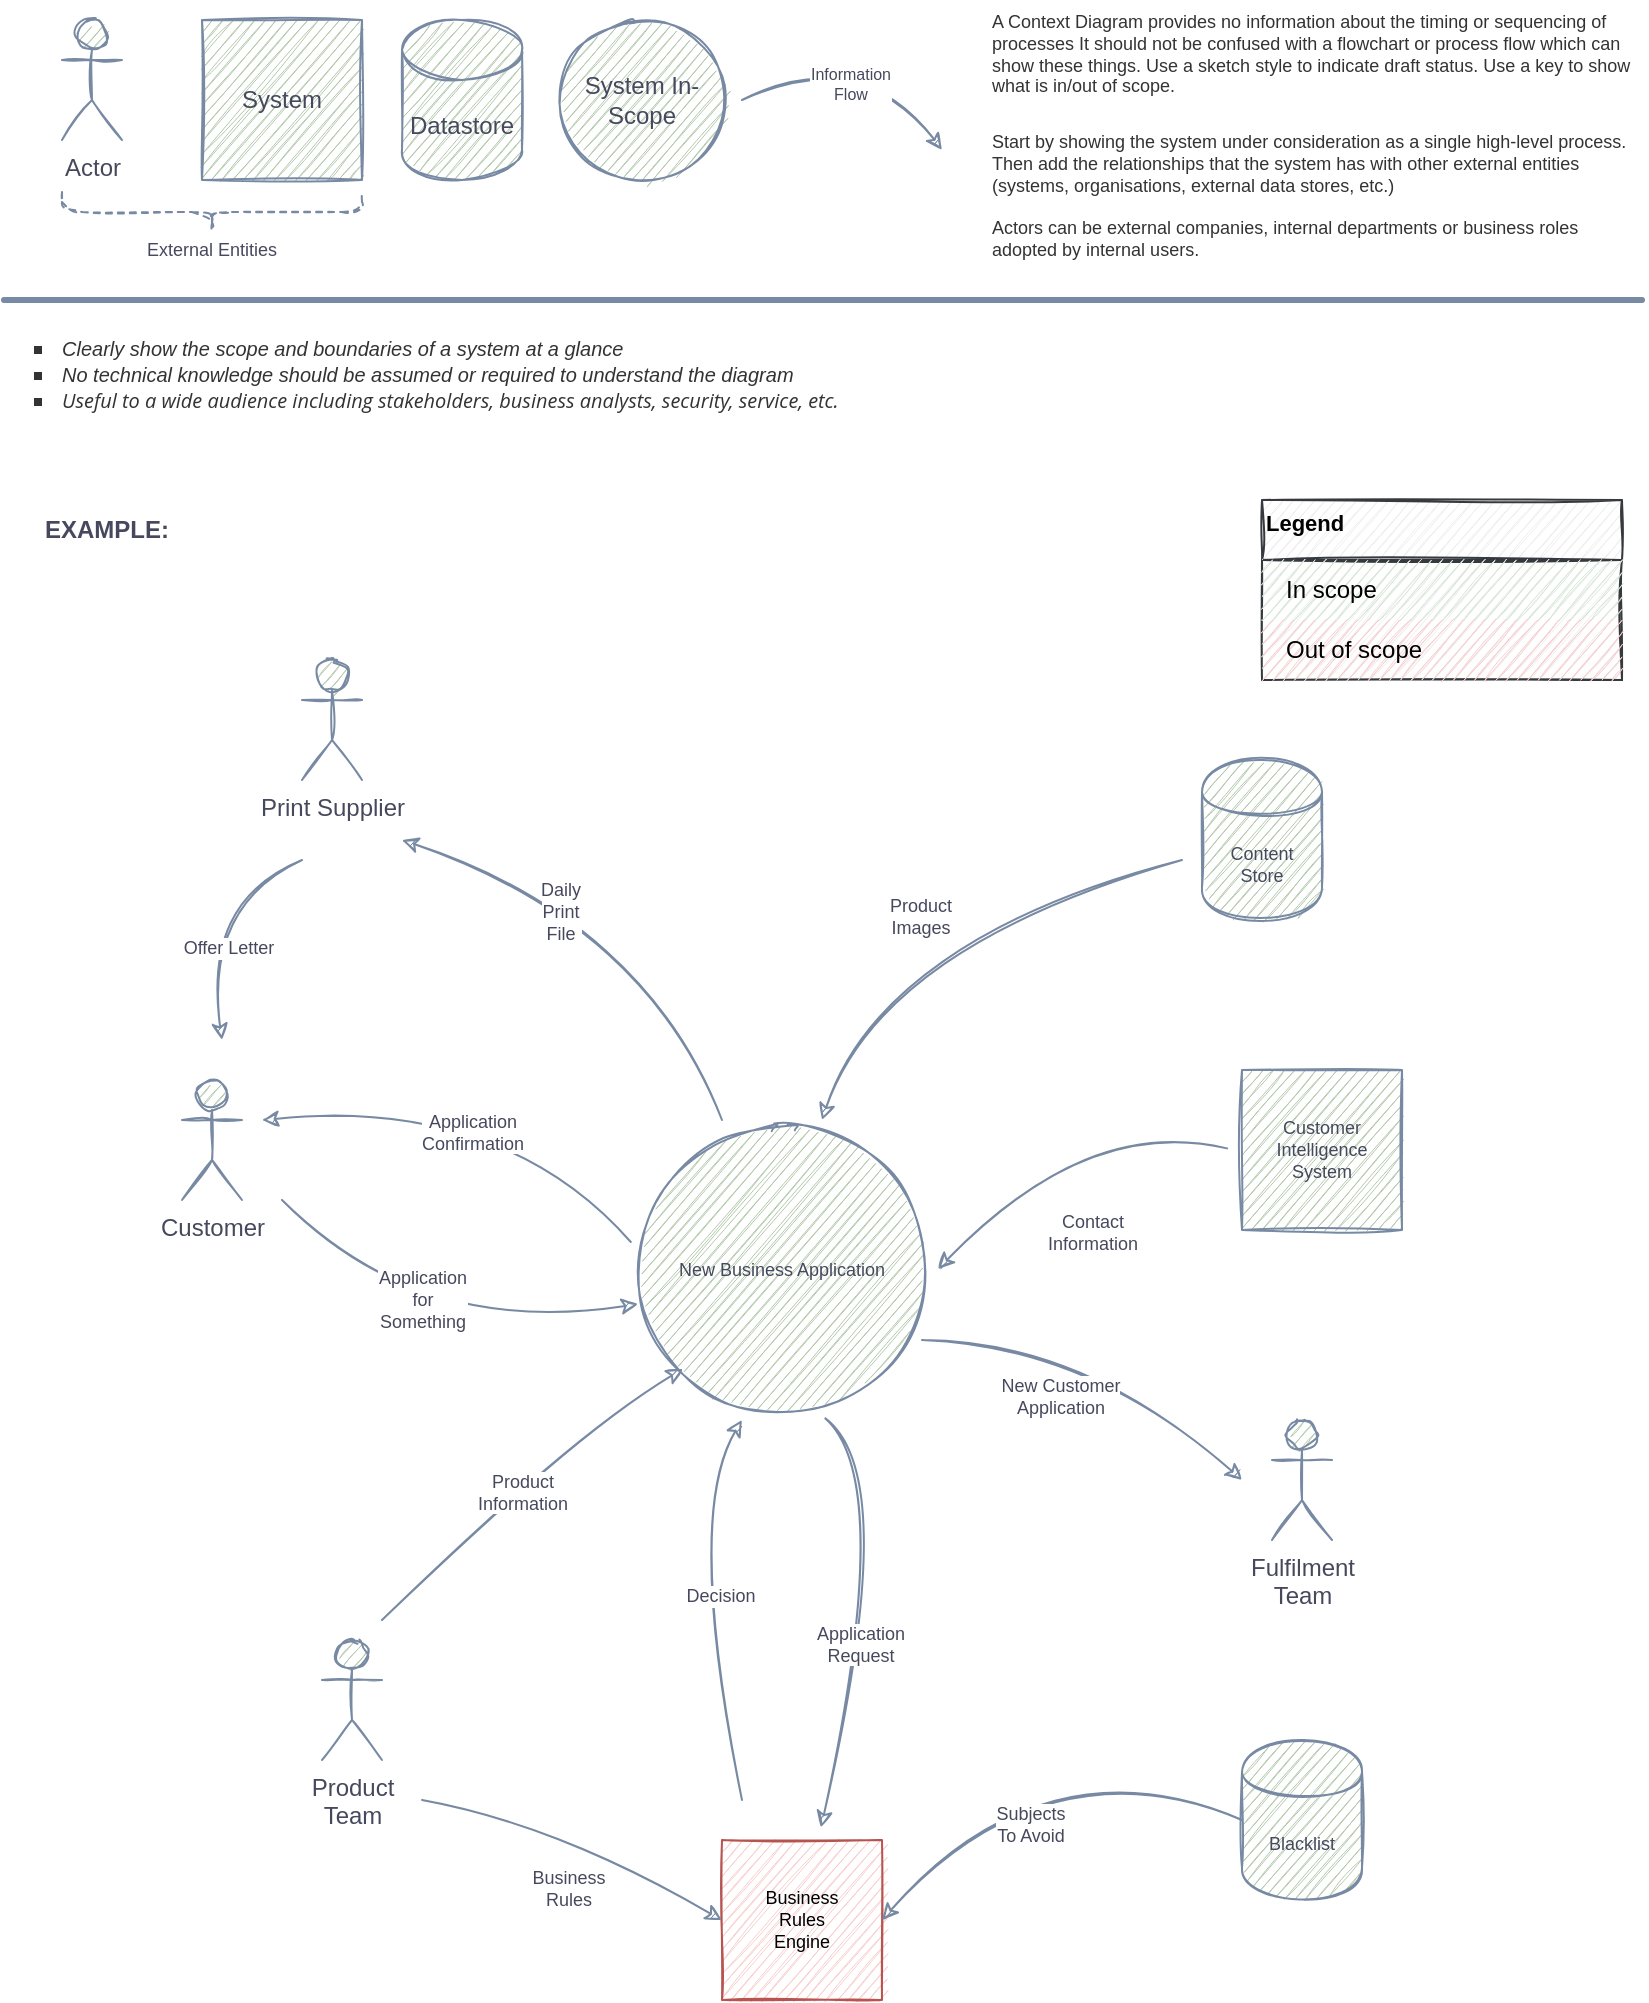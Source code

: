 <mxfile version="17.2.3" type="github" pages="2">
  <diagram id="XJIKVr2EPAVL5tjpcIaG" name="Context Diagram">
    <mxGraphModel dx="1680" dy="706" grid="1" gridSize="10" guides="1" tooltips="1" connect="1" arrows="1" fold="1" page="1" pageScale="1" pageWidth="827" pageHeight="1169" math="0" shadow="0">
      <root>
        <mxCell id="0" />
        <mxCell id="1" parent="0" />
        <mxCell id="Ufb8Q-PfnBUjeyDLYeq_-1" value="Actor" style="shape=umlActor;verticalLabelPosition=bottom;verticalAlign=top;html=1;outlineConnect=0;rounded=0;movable=0;resizable=0;rotatable=0;deletable=0;editable=0;connectable=0;sketch=1;fillColor=#B2C9AB;strokeColor=#788AA3;fontColor=#46495D;" vertex="1" parent="1">
          <mxGeometry x="30" y="20" width="30" height="60" as="geometry" />
        </mxCell>
        <mxCell id="Ufb8Q-PfnBUjeyDLYeq_-3" value="System" style="whiteSpace=wrap;html=1;aspect=fixed;movable=0;resizable=0;rotatable=0;deletable=0;editable=0;connectable=0;sketch=1;fillColor=#B2C9AB;strokeColor=#788AA3;fontColor=#46495D;" vertex="1" parent="1">
          <mxGeometry x="100" y="20" width="80" height="80" as="geometry" />
        </mxCell>
        <mxCell id="Ufb8Q-PfnBUjeyDLYeq_-4" value="Datastore" style="shape=cylinder3;whiteSpace=wrap;html=1;boundedLbl=1;backgroundOutline=1;size=15;rounded=0;movable=0;resizable=0;rotatable=0;deletable=0;editable=0;connectable=0;sketch=1;fillColor=#B2C9AB;strokeColor=#788AA3;fontColor=#46495D;" vertex="1" parent="1">
          <mxGeometry x="200" y="20" width="60" height="80" as="geometry" />
        </mxCell>
        <mxCell id="Ufb8Q-PfnBUjeyDLYeq_-5" value="System In-Scope" style="ellipse;whiteSpace=wrap;html=1;aspect=fixed;rounded=0;movable=0;resizable=0;rotatable=0;deletable=0;editable=0;connectable=0;sketch=1;fillColor=#B2C9AB;strokeColor=#788AA3;fontColor=#46495D;" vertex="1" parent="1">
          <mxGeometry x="280" y="20" width="80" height="80" as="geometry" />
        </mxCell>
        <mxCell id="Ufb8Q-PfnBUjeyDLYeq_-6" value="&lt;h1 style=&quot;font-size: 9px&quot;&gt;&lt;span style=&quot;background-color: rgb(255 , 255 , 255) ; color: rgb(51 , 51 , 51) ; font-family: &amp;#34;arial&amp;#34; ; font-weight: normal&quot;&gt;A Context Diagram provides no information about the timing or sequencing of processes It should not be confused with a flowchart or process flow which can show these things. Use a sketch style to indicate draft status. Use a key to show what is in/out of scope.&amp;nbsp;&lt;/span&gt;&lt;br&gt;&lt;/h1&gt;&lt;span style=&quot;color: rgb(51 , 51 , 51) ; font-family: &amp;#34;arial&amp;#34; ; font-size: 9px ; background-color: rgb(255 , 255 , 255)&quot;&gt;&lt;br&gt;Start by showing the system under consideration as a single high-level process. Then add the relationships that the system has with other external entities (systems, organisations, external data stores, etc.)&lt;br&gt;&lt;br&gt;Actors can be external companies, internal departments or business roles adopted by internal users.&lt;br&gt;&lt;/span&gt;" style="text;html=1;strokeColor=none;fillColor=none;spacing=5;spacingTop=-20;whiteSpace=wrap;overflow=hidden;rounded=0;fontColor=#46495D;fontSize=9;movable=0;resizable=0;rotatable=0;deletable=0;editable=0;connectable=0;sketch=1;" vertex="1" parent="1">
          <mxGeometry x="490" y="20" width="330" height="120" as="geometry" />
        </mxCell>
        <mxCell id="Ufb8Q-PfnBUjeyDLYeq_-9" value="Information&lt;br&gt;Flow" style="curved=1;endArrow=classic;html=1;rounded=0;strokeColor=#788AA3;fontColor=#46495D;fontSize=8;movable=0;resizable=0;rotatable=0;deletable=0;editable=0;connectable=0;sketch=1;" edge="1" parent="1">
          <mxGeometry x="0.221" y="-17" width="50" height="50" relative="1" as="geometry">
            <mxPoint x="370" y="60" as="sourcePoint" />
            <mxPoint x="470" y="85" as="targetPoint" />
            <Array as="points">
              <mxPoint x="430" y="30" />
            </Array>
            <mxPoint x="-1" as="offset" />
          </mxGeometry>
        </mxCell>
        <mxCell id="Ufb8Q-PfnBUjeyDLYeq_-10" value="" style="endArrow=none;html=1;rounded=0;fontSize=9;strokeWidth=3;movable=0;resizable=0;rotatable=0;deletable=0;editable=0;connectable=0;sketch=1;strokeColor=#788AA3;fontColor=#46495D;" edge="1" parent="1">
          <mxGeometry width="50" height="50" relative="1" as="geometry">
            <mxPoint x="1" y="160" as="sourcePoint" />
            <mxPoint x="820" y="160" as="targetPoint" />
          </mxGeometry>
        </mxCell>
        <mxCell id="Ufb8Q-PfnBUjeyDLYeq_-11" value="New Business Application" style="ellipse;whiteSpace=wrap;html=1;aspect=fixed;rounded=0;fontSize=9;sketch=1;fillColor=#B2C9AB;strokeColor=#788AA3;fontColor=#46495D;" vertex="1" parent="1">
          <mxGeometry x="320" y="575" width="140" height="140" as="geometry" />
        </mxCell>
        <mxCell id="Ufb8Q-PfnBUjeyDLYeq_-12" value="Print Supplier" style="shape=umlActor;verticalLabelPosition=bottom;verticalAlign=top;html=1;outlineConnect=0;rounded=0;movable=1;resizable=1;rotatable=1;deletable=1;editable=1;connectable=1;sketch=1;fillColor=#B2C9AB;strokeColor=#788AA3;fontColor=#46495D;" vertex="1" parent="1">
          <mxGeometry x="150" y="340" width="30" height="60" as="geometry" />
        </mxCell>
        <mxCell id="Ufb8Q-PfnBUjeyDLYeq_-14" value="Customer" style="shape=umlActor;verticalLabelPosition=bottom;verticalAlign=top;html=1;outlineConnect=0;rounded=0;movable=1;resizable=1;rotatable=1;deletable=1;editable=1;connectable=1;sketch=1;fillColor=#B2C9AB;strokeColor=#788AA3;fontColor=#46495D;" vertex="1" parent="1">
          <mxGeometry x="90" y="550" width="30" height="60" as="geometry" />
        </mxCell>
        <mxCell id="Ufb8Q-PfnBUjeyDLYeq_-15" value="Content&lt;br&gt;Store" style="shape=cylinder;whiteSpace=wrap;html=1;boundedLbl=1;backgroundOutline=1;rounded=0;fontSize=9;sketch=1;fillColor=#B2C9AB;strokeColor=#788AA3;fontColor=#46495D;" vertex="1" parent="1">
          <mxGeometry x="600" y="390" width="60" height="80" as="geometry" />
        </mxCell>
        <mxCell id="Ufb8Q-PfnBUjeyDLYeq_-16" value="Customer&lt;br&gt;Intelligence&lt;br&gt;System" style="whiteSpace=wrap;html=1;aspect=fixed;rounded=0;fontSize=9;sketch=1;fillColor=#B2C9AB;strokeColor=#788AA3;fontColor=#46495D;" vertex="1" parent="1">
          <mxGeometry x="620" y="545" width="80" height="80" as="geometry" />
        </mxCell>
        <mxCell id="Ufb8Q-PfnBUjeyDLYeq_-21" value="" style="shape=curlyBracket;whiteSpace=wrap;html=1;rounded=1;fontSize=9;direction=north;movable=0;resizable=0;rotatable=0;deletable=0;editable=0;connectable=0;dashed=1;sketch=1;fillColor=#B2C9AB;strokeColor=#788AA3;fontColor=#46495D;" vertex="1" parent="1">
          <mxGeometry x="30" y="106" width="150" height="20" as="geometry" />
        </mxCell>
        <mxCell id="Ufb8Q-PfnBUjeyDLYeq_-23" value="External Entities" style="text;html=1;strokeColor=none;fillColor=none;align=center;verticalAlign=middle;whiteSpace=wrap;rounded=0;fontSize=9;movable=0;resizable=0;rotatable=0;deletable=0;editable=0;connectable=0;sketch=1;fontColor=#46495D;" vertex="1" parent="1">
          <mxGeometry x="65" y="120" width="80" height="30" as="geometry" />
        </mxCell>
        <mxCell id="Ufb8Q-PfnBUjeyDLYeq_-24" value="" style="endArrow=classic;html=1;fontSize=9;strokeWidth=1;curved=1;sketch=1;strokeColor=#788AA3;fontColor=#46495D;" edge="1" parent="1">
          <mxGeometry width="50" height="50" relative="1" as="geometry">
            <mxPoint x="360" y="570" as="sourcePoint" />
            <mxPoint x="200" y="430" as="targetPoint" />
            <Array as="points">
              <mxPoint x="320" y="470" />
            </Array>
          </mxGeometry>
        </mxCell>
        <mxCell id="Ufb8Q-PfnBUjeyDLYeq_-25" value="Daily&lt;br&gt;Print&lt;br&gt;File" style="edgeLabel;html=1;align=center;verticalAlign=middle;resizable=0;points=[];fontSize=9;sketch=1;fontColor=#46495D;" vertex="1" connectable="0" parent="Ufb8Q-PfnBUjeyDLYeq_-24">
          <mxGeometry x="0.267" y="9" relative="1" as="geometry">
            <mxPoint as="offset" />
          </mxGeometry>
        </mxCell>
        <mxCell id="Ufb8Q-PfnBUjeyDLYeq_-26" value="" style="endArrow=classic;html=1;fontSize=9;strokeWidth=1;curved=1;sketch=1;strokeColor=#788AA3;fontColor=#46495D;" edge="1" parent="1">
          <mxGeometry width="50" height="50" relative="1" as="geometry">
            <mxPoint x="150" y="440" as="sourcePoint" />
            <mxPoint x="110" y="530" as="targetPoint" />
            <Array as="points">
              <mxPoint x="100" y="460" />
            </Array>
          </mxGeometry>
        </mxCell>
        <mxCell id="Ufb8Q-PfnBUjeyDLYeq_-27" value="Offer Letter" style="edgeLabel;html=1;align=center;verticalAlign=middle;resizable=0;points=[];fontSize=9;sketch=1;fontColor=#46495D;" vertex="1" connectable="0" parent="Ufb8Q-PfnBUjeyDLYeq_-26">
          <mxGeometry x="0.267" y="9" relative="1" as="geometry">
            <mxPoint as="offset" />
          </mxGeometry>
        </mxCell>
        <mxCell id="Ufb8Q-PfnBUjeyDLYeq_-28" value="" style="endArrow=classic;html=1;fontSize=9;strokeWidth=1;curved=1;entryX=-0.014;entryY=0.621;entryDx=0;entryDy=0;entryPerimeter=0;sketch=1;strokeColor=#788AA3;fontColor=#46495D;" edge="1" parent="1" target="Ufb8Q-PfnBUjeyDLYeq_-11">
          <mxGeometry width="50" height="50" relative="1" as="geometry">
            <mxPoint x="140" y="610" as="sourcePoint" />
            <mxPoint x="210" y="440" as="targetPoint" />
            <Array as="points">
              <mxPoint x="210" y="680" />
            </Array>
          </mxGeometry>
        </mxCell>
        <mxCell id="Ufb8Q-PfnBUjeyDLYeq_-29" value="Application&lt;br&gt;for&lt;br&gt;Something" style="edgeLabel;html=1;align=center;verticalAlign=middle;resizable=0;points=[];fontSize=9;sketch=1;fontColor=#46495D;" vertex="1" connectable="0" parent="Ufb8Q-PfnBUjeyDLYeq_-28">
          <mxGeometry x="0.267" y="9" relative="1" as="geometry">
            <mxPoint x="-31" y="-6" as="offset" />
          </mxGeometry>
        </mxCell>
        <mxCell id="Ufb8Q-PfnBUjeyDLYeq_-30" value="" style="endArrow=classic;html=1;fontSize=9;strokeWidth=1;curved=1;sketch=1;strokeColor=#788AA3;fontColor=#46495D;" edge="1" parent="1">
          <mxGeometry width="50" height="50" relative="1" as="geometry">
            <mxPoint x="590" y="440" as="sourcePoint" />
            <mxPoint x="410" y="570" as="targetPoint" />
            <Array as="points">
              <mxPoint x="440" y="480" />
            </Array>
          </mxGeometry>
        </mxCell>
        <mxCell id="Ufb8Q-PfnBUjeyDLYeq_-31" value="Product&lt;br&gt;Images" style="edgeLabel;html=1;align=center;verticalAlign=middle;resizable=0;points=[];fontSize=9;sketch=1;fontColor=#46495D;" vertex="1" connectable="0" parent="Ufb8Q-PfnBUjeyDLYeq_-30">
          <mxGeometry x="0.267" y="9" relative="1" as="geometry">
            <mxPoint x="11" y="-18" as="offset" />
          </mxGeometry>
        </mxCell>
        <mxCell id="Ufb8Q-PfnBUjeyDLYeq_-32" value="" style="endArrow=classic;html=1;fontSize=9;strokeWidth=1;curved=1;exitX=-0.093;exitY=0.49;exitDx=0;exitDy=0;exitPerimeter=0;entryX=1.057;entryY=0.497;entryDx=0;entryDy=0;entryPerimeter=0;sketch=1;strokeColor=#788AA3;fontColor=#46495D;" edge="1" parent="1" source="Ufb8Q-PfnBUjeyDLYeq_-16" target="Ufb8Q-PfnBUjeyDLYeq_-11">
          <mxGeometry width="50" height="50" relative="1" as="geometry">
            <mxPoint x="480" y="640" as="sourcePoint" />
            <mxPoint x="490" y="700" as="targetPoint" />
            <Array as="points">
              <mxPoint x="540" y="570" />
            </Array>
          </mxGeometry>
        </mxCell>
        <mxCell id="Ufb8Q-PfnBUjeyDLYeq_-33" value="Contact&lt;br&gt;Information" style="edgeLabel;html=1;align=center;verticalAlign=middle;resizable=0;points=[];fontSize=9;sketch=1;fontColor=#46495D;" vertex="1" connectable="0" parent="Ufb8Q-PfnBUjeyDLYeq_-32">
          <mxGeometry x="0.267" y="9" relative="1" as="geometry">
            <mxPoint x="25" y="22" as="offset" />
          </mxGeometry>
        </mxCell>
        <mxCell id="Ufb8Q-PfnBUjeyDLYeq_-34" value="Business&lt;br&gt;Rules&lt;br&gt;Engine" style="whiteSpace=wrap;html=1;aspect=fixed;rounded=0;fontSize=9;sketch=1;fillColor=#f8cecc;strokeColor=#b85450;" vertex="1" parent="1">
          <mxGeometry x="360" y="930" width="80" height="80" as="geometry" />
        </mxCell>
        <mxCell id="Ufb8Q-PfnBUjeyDLYeq_-35" value="Product&lt;br&gt;Team" style="shape=umlActor;verticalLabelPosition=bottom;verticalAlign=top;html=1;outlineConnect=0;rounded=0;movable=1;resizable=1;rotatable=1;deletable=1;editable=1;connectable=1;sketch=1;fillColor=#B2C9AB;strokeColor=#788AA3;fontColor=#46495D;" vertex="1" parent="1">
          <mxGeometry x="160" y="830" width="30" height="60" as="geometry" />
        </mxCell>
        <mxCell id="Ufb8Q-PfnBUjeyDLYeq_-36" value="" style="endArrow=classic;html=1;fontSize=9;strokeWidth=1;curved=1;entryX=0.618;entryY=-0.078;entryDx=0;entryDy=0;entryPerimeter=0;exitX=0.655;exitY=1.03;exitDx=0;exitDy=0;exitPerimeter=0;sketch=1;strokeColor=#788AA3;fontColor=#46495D;" edge="1" parent="1" source="Ufb8Q-PfnBUjeyDLYeq_-11" target="Ufb8Q-PfnBUjeyDLYeq_-34">
          <mxGeometry width="50" height="50" relative="1" as="geometry">
            <mxPoint x="490" y="650" as="sourcePoint" />
            <mxPoint x="650" y="670" as="targetPoint" />
            <Array as="points">
              <mxPoint x="450" y="750" />
            </Array>
          </mxGeometry>
        </mxCell>
        <mxCell id="Ufb8Q-PfnBUjeyDLYeq_-37" value="Application&lt;br&gt;Request" style="edgeLabel;html=1;align=center;verticalAlign=middle;resizable=0;points=[];fontSize=9;sketch=1;fontColor=#46495D;" vertex="1" connectable="0" parent="Ufb8Q-PfnBUjeyDLYeq_-36">
          <mxGeometry x="0.267" y="9" relative="1" as="geometry">
            <mxPoint x="-8" y="-13" as="offset" />
          </mxGeometry>
        </mxCell>
        <mxCell id="Ufb8Q-PfnBUjeyDLYeq_-38" value="" style="endArrow=classic;html=1;fontSize=9;strokeWidth=1;curved=1;sketch=1;strokeColor=#788AA3;fontColor=#46495D;" edge="1" parent="1">
          <mxGeometry width="50" height="50" relative="1" as="geometry">
            <mxPoint x="370" y="910" as="sourcePoint" />
            <mxPoint x="370" y="720" as="targetPoint" />
            <Array as="points">
              <mxPoint x="340" y="770" />
            </Array>
          </mxGeometry>
        </mxCell>
        <mxCell id="Ufb8Q-PfnBUjeyDLYeq_-39" value="Decision" style="edgeLabel;html=1;align=center;verticalAlign=middle;resizable=0;points=[];fontSize=9;sketch=1;fontColor=#46495D;" vertex="1" connectable="0" parent="Ufb8Q-PfnBUjeyDLYeq_-38">
          <mxGeometry x="0.267" y="9" relative="1" as="geometry">
            <mxPoint x="24" y="21" as="offset" />
          </mxGeometry>
        </mxCell>
        <mxCell id="Ufb8Q-PfnBUjeyDLYeq_-40" value="Blacklist" style="shape=cylinder;whiteSpace=wrap;html=1;boundedLbl=1;backgroundOutline=1;rounded=0;fontSize=9;sketch=1;fillColor=#B2C9AB;strokeColor=#788AA3;fontColor=#46495D;" vertex="1" parent="1">
          <mxGeometry x="620" y="880" width="60" height="80" as="geometry" />
        </mxCell>
        <mxCell id="Ufb8Q-PfnBUjeyDLYeq_-41" value="" style="endArrow=classic;html=1;fontSize=9;strokeWidth=1;curved=1;entryX=0;entryY=0.5;entryDx=0;entryDy=0;sketch=1;strokeColor=#788AA3;fontColor=#46495D;" edge="1" parent="1" target="Ufb8Q-PfnBUjeyDLYeq_-34">
          <mxGeometry width="50" height="50" relative="1" as="geometry">
            <mxPoint x="210" y="910" as="sourcePoint" />
            <mxPoint x="360" y="870" as="targetPoint" />
            <Array as="points">
              <mxPoint x="270" y="920" />
            </Array>
          </mxGeometry>
        </mxCell>
        <mxCell id="Ufb8Q-PfnBUjeyDLYeq_-42" value="Business&lt;br&gt;Rules" style="edgeLabel;html=1;align=center;verticalAlign=middle;resizable=0;points=[];fontSize=9;sketch=1;fontColor=#46495D;" vertex="1" connectable="0" parent="Ufb8Q-PfnBUjeyDLYeq_-41">
          <mxGeometry x="0.267" y="9" relative="1" as="geometry">
            <mxPoint x="-29" y="21" as="offset" />
          </mxGeometry>
        </mxCell>
        <mxCell id="Ufb8Q-PfnBUjeyDLYeq_-43" value="" style="endArrow=classic;html=1;fontSize=9;strokeWidth=1;curved=1;entryX=0;entryY=1;entryDx=0;entryDy=0;sketch=1;strokeColor=#788AA3;fontColor=#46495D;" edge="1" parent="1" target="Ufb8Q-PfnBUjeyDLYeq_-11">
          <mxGeometry width="50" height="50" relative="1" as="geometry">
            <mxPoint x="190" y="820" as="sourcePoint" />
            <mxPoint x="370" y="880" as="targetPoint" />
            <Array as="points">
              <mxPoint x="280" y="730" />
            </Array>
          </mxGeometry>
        </mxCell>
        <mxCell id="Ufb8Q-PfnBUjeyDLYeq_-44" value="Product&lt;br&gt;Information" style="edgeLabel;html=1;align=center;verticalAlign=middle;resizable=0;points=[];fontSize=9;sketch=1;fontColor=#46495D;" vertex="1" connectable="0" parent="Ufb8Q-PfnBUjeyDLYeq_-43">
          <mxGeometry x="0.267" y="9" relative="1" as="geometry">
            <mxPoint x="-12" y="31" as="offset" />
          </mxGeometry>
        </mxCell>
        <mxCell id="Ufb8Q-PfnBUjeyDLYeq_-47" value="" style="endArrow=classic;html=1;fontSize=9;strokeWidth=1;curved=1;exitX=0;exitY=0.5;exitDx=0;exitDy=0;entryX=1;entryY=0.5;entryDx=0;entryDy=0;sketch=1;strokeColor=#788AA3;fontColor=#46495D;" edge="1" parent="1" source="Ufb8Q-PfnBUjeyDLYeq_-40" target="Ufb8Q-PfnBUjeyDLYeq_-34">
          <mxGeometry width="50" height="50" relative="1" as="geometry">
            <mxPoint x="410" y="830" as="sourcePoint" />
            <mxPoint x="380" y="730" as="targetPoint" />
            <Array as="points">
              <mxPoint x="520" y="880" />
            </Array>
          </mxGeometry>
        </mxCell>
        <mxCell id="Ufb8Q-PfnBUjeyDLYeq_-48" value="Subjects&lt;br&gt;To Avoid" style="edgeLabel;html=1;align=center;verticalAlign=middle;resizable=0;points=[];fontSize=9;sketch=1;fontColor=#46495D;" vertex="1" connectable="0" parent="Ufb8Q-PfnBUjeyDLYeq_-47">
          <mxGeometry x="0.267" y="9" relative="1" as="geometry">
            <mxPoint x="11" y="8" as="offset" />
          </mxGeometry>
        </mxCell>
        <mxCell id="Ufb8Q-PfnBUjeyDLYeq_-50" value="&lt;ul style=&quot;outline: none ; margin: 0px 0px 18px 18px ; padding: 0px ; border: 0px ; font-stretch: inherit ; font-size: 10px ; line-height: inherit ; font-family: &amp;#34;open sans&amp;#34; , sans-serif ; vertical-align: baseline ; list-style: outside square ; color: rgb(51 , 51 , 51) ; background-color: rgb(255 , 255 , 255)&quot;&gt;&lt;li style=&quot;outline: none ; margin: 0px ; padding: 0px ; border: 0px ; font-variant: inherit ; font-weight: inherit ; font-stretch: inherit ; font-size: 10px ; line-height: inherit ; font-family: inherit ; vertical-align: baseline&quot;&gt;&lt;span style=&quot;outline: none ; margin: 0px ; padding: 0px ; border: 0px ; font-variant: inherit ; font-weight: inherit ; font-stretch: inherit ; font-size: 10px ; line-height: inherit ; font-family: &amp;#34;arial&amp;#34; ; vertical-align: baseline&quot;&gt;Clearly show the scope and boundaries of a system at a glance&lt;/span&gt;&lt;/li&gt;&lt;li style=&quot;outline: none ; margin: 0px ; padding: 0px ; border: 0px ; font-variant: inherit ; font-weight: inherit ; font-stretch: inherit ; font-size: 10px ; line-height: inherit ; font-family: inherit ; vertical-align: baseline&quot;&gt;&lt;span style=&quot;outline: none ; margin: 0px ; padding: 0px ; border: 0px ; font-variant: inherit ; font-weight: inherit ; font-stretch: inherit ; font-size: 10px ; line-height: inherit ; font-family: &amp;#34;arial&amp;#34; ; vertical-align: baseline&quot;&gt;No technical knowledge should be assumed or required to understand the diagram&lt;/span&gt;&lt;/li&gt;&lt;li style=&quot;outline: none ; margin: 0px ; padding: 0px ; border: 0px ; font-variant: inherit ; font-weight: inherit ; font-stretch: inherit ; font-size: 10px ; line-height: inherit ; font-family: inherit ; vertical-align: baseline&quot;&gt;&lt;span style=&quot;font-family: inherit ; font-size: 10px ; font-weight: inherit&quot;&gt;Useful to a wide audience including stakeholders, business analysts, security, service, etc.&lt;/span&gt;&lt;br style=&quot;font-size: 10px&quot;&gt;&lt;/li&gt;&lt;/ul&gt;" style="text;html=1;strokeColor=none;fillColor=none;align=left;verticalAlign=middle;whiteSpace=wrap;rounded=0;dashed=1;fontSize=10;fontStyle=2;sketch=1;fontColor=#46495D;movable=0;resizable=0;rotatable=0;deletable=0;editable=0;connectable=0;" vertex="1" parent="1">
          <mxGeometry x="10" y="170" width="450" height="70" as="geometry" />
        </mxCell>
        <mxCell id="Ufb8Q-PfnBUjeyDLYeq_-51" value="EXAMPLE:" style="text;html=1;strokeColor=none;fillColor=none;align=center;verticalAlign=middle;whiteSpace=wrap;rounded=0;sketch=1;fontColor=#46495D;fontStyle=1" vertex="1" parent="1">
          <mxGeometry x="15" y="260" width="75" height="30" as="geometry" />
        </mxCell>
        <mxCell id="Ufb8Q-PfnBUjeyDLYeq_-52" value="Legend" style="align=left;fontSize=11;fontStyle=1;spacingTop=-8;resizable=0;rounded=0;sketch=1;swimlaneLine=1;strokeWidth=1;fillColor=#eeeeee;strokeColor=#36393d;" vertex="1" parent="1">
          <mxGeometry x="630" y="260" width="180" height="30" as="geometry" />
        </mxCell>
        <mxCell id="Ufb8Q-PfnBUjeyDLYeq_-53" value="" style="shape=table;html=1;whiteSpace=wrap;startSize=0;container=1;collapsible=0;childLayout=tableLayout;align=left;spacingLeft=10;rounded=1;arcSize=11;resizable=0;points=[[0.25,0,0],[0.5,0,0],[0.75,0,0],[1,0.25,0],[1,0.5,0],[1,0.75,0],[0.75,1,0],[0.5,1,0],[0.25,1,0],[0,0.75,0],[0,0.5,0],[0,0.25,0]];sketch=1;labelBorderColor=none;perimeterSpacing=0;swimlaneLine=1;strokeWidth=1;fillColor=#eeeeee;strokeColor=#36393d;" vertex="1" parent="1">
          <mxGeometry x="630" y="290" width="180" height="60" as="geometry" />
        </mxCell>
        <mxCell id="Ufb8Q-PfnBUjeyDLYeq_-54" value="In scope" style="shape=partialRectangle;html=1;whiteSpace=wrap;connectable=0;top=0;left=0;bottom=0;right=0;overflow=hidden;pointerEvents=1;align=left;spacingLeft=10;rounded=0;sketch=1;swimlaneLine=1;strokeWidth=1;fillColor=#d5e8d4;strokeColor=#82b366;" vertex="1" parent="Ufb8Q-PfnBUjeyDLYeq_-53">
          <mxGeometry width="180" height="30" as="geometry" />
        </mxCell>
        <mxCell id="Ufb8Q-PfnBUjeyDLYeq_-55" value="Out of scope" style="shape=partialRectangle;html=1;whiteSpace=wrap;connectable=0;top=0;left=0;bottom=0;right=0;overflow=hidden;pointerEvents=1;align=left;spacingLeft=10;rounded=0;sketch=1;strokeWidth=1;perimeterSpacing=0;swimlaneLine=1;fillColor=#f8cecc;strokeColor=#b85450;" vertex="1" parent="Ufb8Q-PfnBUjeyDLYeq_-53">
          <mxGeometry y="30" width="180" height="30" as="geometry" />
        </mxCell>
        <mxCell id="Y6ybI8NyrxEt7hJRI-Ix-1" value="" style="endArrow=classic;html=1;fontSize=9;strokeWidth=1;curved=1;sketch=1;strokeColor=#788AA3;fontColor=#46495D;exitX=-0.04;exitY=0.4;exitDx=0;exitDy=0;exitPerimeter=0;" edge="1" parent="1" source="Ufb8Q-PfnBUjeyDLYeq_-11">
          <mxGeometry width="50" height="50" relative="1" as="geometry">
            <mxPoint x="150" y="620" as="sourcePoint" />
            <mxPoint x="130" y="570" as="targetPoint" />
            <Array as="points">
              <mxPoint x="250" y="560" />
            </Array>
          </mxGeometry>
        </mxCell>
        <mxCell id="Y6ybI8NyrxEt7hJRI-Ix-2" value="Application&lt;br&gt;Confirmation" style="edgeLabel;html=1;align=center;verticalAlign=middle;resizable=0;points=[];fontSize=9;sketch=1;fontColor=#46495D;" vertex="1" connectable="0" parent="Y6ybI8NyrxEt7hJRI-Ix-1">
          <mxGeometry x="0.267" y="9" relative="1" as="geometry">
            <mxPoint x="25" y="3" as="offset" />
          </mxGeometry>
        </mxCell>
        <mxCell id="Y6ybI8NyrxEt7hJRI-Ix-3" value="Fulfilment&lt;br&gt;Team" style="shape=umlActor;verticalLabelPosition=bottom;verticalAlign=top;html=1;outlineConnect=0;rounded=0;movable=1;resizable=1;rotatable=1;deletable=1;editable=1;connectable=1;sketch=1;fillColor=#B2C9AB;strokeColor=#788AA3;fontColor=#46495D;" vertex="1" parent="1">
          <mxGeometry x="635" y="720" width="30" height="60" as="geometry" />
        </mxCell>
        <mxCell id="Y6ybI8NyrxEt7hJRI-Ix-4" value="" style="endArrow=classic;html=1;fontSize=9;strokeWidth=1;curved=1;sketch=1;strokeColor=#788AA3;fontColor=#46495D;" edge="1" parent="1">
          <mxGeometry width="50" height="50" relative="1" as="geometry">
            <mxPoint x="460" y="680" as="sourcePoint" />
            <mxPoint x="620" y="750" as="targetPoint" />
            <Array as="points">
              <mxPoint x="540" y="680" />
            </Array>
          </mxGeometry>
        </mxCell>
        <mxCell id="Y6ybI8NyrxEt7hJRI-Ix-5" value="New Customer&lt;br&gt;Application" style="edgeLabel;html=1;align=center;verticalAlign=middle;resizable=0;points=[];fontSize=9;sketch=1;fontColor=#46495D;" vertex="1" connectable="0" parent="Y6ybI8NyrxEt7hJRI-Ix-4">
          <mxGeometry x="0.267" y="9" relative="1" as="geometry">
            <mxPoint x="-46" y="10" as="offset" />
          </mxGeometry>
        </mxCell>
      </root>
    </mxGraphModel>
  </diagram>
  <diagram id="_tx-KxiPiJPs7EyjVVWq" name="Conceptual Data Model">
    <mxGraphModel dx="1680" dy="706" grid="1" gridSize="10" guides="1" tooltips="1" connect="1" arrows="1" fold="1" page="1" pageScale="1" pageWidth="1169" pageHeight="827" math="0" shadow="0">
      <root>
        <mxCell id="0" />
        <mxCell id="1" parent="0" />
        <mxCell id="mHuGXJLUEZLkEdG1UiV2-1" value="&lt;h1 style=&quot;font-size: 9px;&quot;&gt;&lt;/h1&gt;&lt;span style=&quot;color: rgb(0, 0, 0); font-size: 9px; background-color: rgb(255, 255, 255);&quot;&gt;A Conceptual Data Model is a diagram identifying the business concepts (entities) and the relationships between these concepts in order to gain, reflect, and document understanding of the organisation’s business, from a data perspective.&lt;br style=&quot;font-size: 9px;&quot;&gt;&lt;/span&gt;&lt;span style=&quot;color: rgb(51, 51, 51); font-size: 9px; background-color: rgb(255, 255, 255);&quot;&gt;&lt;br style=&quot;font-size: 9px;&quot;&gt;&lt;/span&gt;&lt;p class=&quot;&quot; style=&quot;margin: 1rem 0px; overflow-wrap: break-word; color: rgb(0, 0, 0); font-size: 9px; background-color: rgb(255, 255, 255);&quot;&gt;The Conceptual Data Model typically does not contain attributes, or if it does only significant attributes.&lt;/p&gt;&lt;p class=&quot;&quot; style=&quot;margin: 1rem 0px; overflow-wrap: break-word; color: rgb(0, 0, 0); font-size: 9px; background-color: rgb(255, 255, 255);&quot;&gt;The Conceptual Data Model is technology and application independent.&lt;/p&gt;" style="text;html=1;strokeColor=none;fillColor=none;spacing=5;spacingTop=-20;whiteSpace=wrap;overflow=hidden;rounded=0;fontColor=#5AA9E6;fontSize=9;movable=0;resizable=0;rotatable=0;deletable=0;editable=0;connectable=0;fontFamily=Helvetica;sketch=1;" vertex="1" parent="1">
          <mxGeometry x="10" y="10" width="170" height="200" as="geometry" />
        </mxCell>
        <mxCell id="mHuGXJLUEZLkEdG1UiV2-2" value="Classname" style="swimlane;fontStyle=0;childLayout=stackLayout;horizontal=1;startSize=26;fillColor=none;horizontalStack=0;resizeParent=1;resizeParentMax=0;resizeLast=0;collapsible=1;marginBottom=0;rounded=0;labelBorderColor=none;fontFamily=Helvetica;fontSize=9;strokeColor=#FF6392;strokeWidth=1;movable=0;resizable=0;rotatable=0;deletable=0;editable=0;connectable=0;sketch=1;fontColor=#5AA9E6;" vertex="1" parent="1">
          <mxGeometry x="25" y="210" width="140" height="78" as="geometry" />
        </mxCell>
        <mxCell id="mHuGXJLUEZLkEdG1UiV2-3" value="key attribute 1" style="text;strokeColor=none;fillColor=none;align=left;verticalAlign=top;spacingLeft=4;spacingRight=4;overflow=hidden;rotatable=0;points=[[0,0.5],[1,0.5]];portConstraint=eastwest;rounded=0;labelBorderColor=none;fontFamily=Helvetica;fontSize=9;movable=0;resizable=0;deletable=0;editable=0;connectable=0;sketch=1;fontColor=#5AA9E6;" vertex="1" parent="mHuGXJLUEZLkEdG1UiV2-2">
          <mxGeometry y="26" width="140" height="26" as="geometry" />
        </mxCell>
        <mxCell id="mHuGXJLUEZLkEdG1UiV2-4" value="key attribute 2" style="text;strokeColor=none;fillColor=none;align=left;verticalAlign=top;spacingLeft=4;spacingRight=4;overflow=hidden;rotatable=0;points=[[0,0.5],[1,0.5]];portConstraint=eastwest;rounded=0;labelBorderColor=none;fontFamily=Helvetica;fontSize=9;movable=0;resizable=0;deletable=0;editable=0;connectable=0;sketch=1;fontColor=#5AA9E6;" vertex="1" parent="mHuGXJLUEZLkEdG1UiV2-2">
          <mxGeometry y="52" width="140" height="26" as="geometry" />
        </mxCell>
        <mxCell id="mHuGXJLUEZLkEdG1UiV2-6" value="" style="endArrow=diamondThin;endFill=0;endSize=24;html=1;rounded=0;fontFamily=Helvetica;fontSize=9;movable=0;resizable=0;rotatable=0;deletable=0;editable=0;connectable=0;sketch=1;strokeColor=#FF6392;fontColor=#5AA9E6;" edge="1" parent="1">
          <mxGeometry width="160" relative="1" as="geometry">
            <mxPoint x="40" y="440" as="sourcePoint" />
            <mxPoint x="140" y="440" as="targetPoint" />
          </mxGeometry>
        </mxCell>
        <mxCell id="iItWJ1u7WJkONAleYyP1-2" value="Extends" style="endArrow=block;endSize=16;endFill=0;html=1;rounded=0;fontFamily=Helvetica;fontSize=9;movable=0;resizable=0;rotatable=0;deletable=0;editable=0;connectable=0;sketch=1;strokeColor=#FF6392;fontColor=#5AA9E6;" edge="1" parent="1">
          <mxGeometry width="160" relative="1" as="geometry">
            <mxPoint x="40" y="500" as="sourcePoint" />
            <mxPoint x="140" y="500" as="targetPoint" />
          </mxGeometry>
        </mxCell>
        <mxCell id="iItWJ1u7WJkONAleYyP1-3" value="" style="endArrow=none;html=1;edgeStyle=orthogonalEdgeStyle;rounded=0;fontFamily=Helvetica;fontSize=9;movable=0;resizable=0;rotatable=0;deletable=0;editable=0;connectable=0;sketch=1;strokeColor=#FF6392;fontColor=#5AA9E6;" edge="1" parent="1">
          <mxGeometry relative="1" as="geometry">
            <mxPoint x="40" y="380" as="sourcePoint" />
            <mxPoint x="140" y="380" as="targetPoint" />
          </mxGeometry>
        </mxCell>
        <mxCell id="iItWJ1u7WJkONAleYyP1-4" value="parent" style="edgeLabel;resizable=0;html=1;align=left;verticalAlign=bottom;rounded=0;labelBorderColor=none;fontFamily=Helvetica;fontSize=9;strokeColor=#FF6392;strokeWidth=1;movable=0;rotatable=0;deletable=0;editable=0;connectable=0;sketch=1;fontColor=#5AA9E6;" connectable="0" vertex="1" parent="iItWJ1u7WJkONAleYyP1-3">
          <mxGeometry x="-1" relative="1" as="geometry" />
        </mxCell>
        <mxCell id="iItWJ1u7WJkONAleYyP1-5" value="child" style="edgeLabel;resizable=0;html=1;align=right;verticalAlign=bottom;rounded=0;labelBorderColor=none;fontFamily=Helvetica;fontSize=9;strokeColor=#FF6392;strokeWidth=1;movable=0;rotatable=0;deletable=0;editable=0;connectable=0;sketch=1;fontColor=#5AA9E6;" connectable="0" vertex="1" parent="iItWJ1u7WJkONAleYyP1-3">
          <mxGeometry x="1" relative="1" as="geometry" />
        </mxCell>
        <mxCell id="iItWJ1u7WJkONAleYyP1-6" value="&lt;h1 style=&quot;font-size: 9px&quot;&gt;&lt;/h1&gt;&lt;font&gt;&lt;span style=&quot;background-color: rgb(255 , 255 , 255)&quot;&gt;Label all relationships, add a direction indicator if required,&amp;nbsp;&lt;/span&gt;&lt;/font&gt;Define multiplicity if known.&lt;br&gt;&lt;br&gt;Add a key to the diagram to clearly indicate which entities are in-scope. Use sketch style to indicate if a diagram is draft." style="text;html=1;strokeColor=none;fillColor=none;spacing=5;spacingTop=-20;whiteSpace=wrap;overflow=hidden;rounded=0;fontColor=#000000;fontSize=9;movable=0;resizable=0;rotatable=0;deletable=0;editable=0;connectable=0;fontFamily=Helvetica;sketch=1;" vertex="1" parent="1">
          <mxGeometry x="10" y="550" width="170" height="200" as="geometry" />
        </mxCell>
        <mxCell id="gnPWmLlWBHvYUIiypMHn-1" value="" style="endArrow=none;html=1;rounded=0;fontSize=9;strokeWidth=3;movable=0;resizable=0;rotatable=0;deletable=0;editable=0;connectable=0;sketch=1;strokeColor=#FF6392;fontColor=#5AA9E6;" edge="1" parent="1">
          <mxGeometry width="50" height="50" relative="1" as="geometry">
            <mxPoint x="200" y="10" as="sourcePoint" />
            <mxPoint x="200" y="812.139" as="targetPoint" />
          </mxGeometry>
        </mxCell>
        <mxCell id="5V0uwN7ZzXfXGXOuvbRf-21" value="available to fill via" style="edgeStyle=orthogonalEdgeStyle;rounded=0;orthogonalLoop=1;jettySize=auto;html=1;fontFamily=Helvetica;fontSize=9;endArrow=none;endFill=0;sketch=1;strokeColor=#FF6392;fontColor=#5AA9E6;" edge="1" parent="1" source="5V0uwN7ZzXfXGXOuvbRf-14" target="5V0uwN7ZzXfXGXOuvbRf-15">
          <mxGeometry relative="1" as="geometry" />
        </mxCell>
        <mxCell id="5V0uwN7ZzXfXGXOuvbRf-28" value="*" style="edgeLabel;html=1;align=center;verticalAlign=middle;resizable=0;points=[];fontSize=9;fontFamily=Helvetica;sketch=1;fontColor=#5AA9E6;" vertex="1" connectable="0" parent="5V0uwN7ZzXfXGXOuvbRf-21">
          <mxGeometry x="0.83" y="1" relative="1" as="geometry">
            <mxPoint x="9" as="offset" />
          </mxGeometry>
        </mxCell>
        <mxCell id="5V0uwN7ZzXfXGXOuvbRf-14" value="&lt;p style=&quot;margin: 0px ; margin-top: 4px ; text-align: center&quot;&gt;Position&lt;/p&gt;" style="verticalAlign=top;align=left;overflow=fill;fontSize=12;fontFamily=Helvetica;html=1;rounded=0;labelBorderColor=none;strokeColor=#FF6392;strokeWidth=1;sketch=1;fillColor=#FFE45E;fontColor=#5AA9E6;" vertex="1" parent="1">
          <mxGeometry x="710" y="200" width="140" height="60" as="geometry" />
        </mxCell>
        <mxCell id="5V0uwN7ZzXfXGXOuvbRf-22" value="publicised via" style="edgeStyle=orthogonalEdgeStyle;rounded=0;orthogonalLoop=1;jettySize=auto;html=1;fontFamily=Helvetica;fontSize=9;endArrow=none;endFill=0;sketch=1;strokeColor=#FF6392;fontColor=#5AA9E6;" edge="1" parent="1" source="5V0uwN7ZzXfXGXOuvbRf-15" target="5V0uwN7ZzXfXGXOuvbRf-16">
          <mxGeometry relative="1" as="geometry" />
        </mxCell>
        <mxCell id="5V0uwN7ZzXfXGXOuvbRf-24" value="*" style="edgeLabel;html=1;align=center;verticalAlign=middle;resizable=0;points=[];fontSize=9;fontFamily=Helvetica;sketch=1;fontColor=#5AA9E6;" vertex="1" connectable="0" parent="5V0uwN7ZzXfXGXOuvbRf-22">
          <mxGeometry x="0.874" y="1" relative="1" as="geometry">
            <mxPoint y="-11" as="offset" />
          </mxGeometry>
        </mxCell>
        <mxCell id="5V0uwN7ZzXfXGXOuvbRf-15" value="&lt;p style=&quot;margin: 0px ; margin-top: 4px ; text-align: center&quot;&gt;Requisition&lt;/p&gt;" style="verticalAlign=top;align=left;overflow=fill;fontSize=12;fontFamily=Helvetica;html=1;rounded=0;labelBorderColor=none;strokeColor=#FF6392;strokeWidth=1;sketch=1;fillColor=#FFE45E;fontColor=#5AA9E6;" vertex="1" parent="1">
          <mxGeometry x="710" y="362" width="140" height="60" as="geometry" />
        </mxCell>
        <mxCell id="5V0uwN7ZzXfXGXOuvbRf-23" value="via" style="edgeStyle=orthogonalEdgeStyle;rounded=0;orthogonalLoop=1;jettySize=auto;html=1;fontFamily=Helvetica;fontSize=9;endArrow=none;endFill=0;sketch=1;strokeColor=#FF6392;fontColor=#5AA9E6;" edge="1" parent="1" source="5V0uwN7ZzXfXGXOuvbRf-16" target="5V0uwN7ZzXfXGXOuvbRf-18">
          <mxGeometry relative="1" as="geometry" />
        </mxCell>
        <mxCell id="5V0uwN7ZzXfXGXOuvbRf-25" value="*" style="edgeLabel;html=1;align=center;verticalAlign=middle;resizable=0;points=[];fontSize=9;fontFamily=Helvetica;sketch=1;fontColor=#5AA9E6;" vertex="1" connectable="0" parent="5V0uwN7ZzXfXGXOuvbRf-23">
          <mxGeometry x="0.803" y="1" relative="1" as="geometry">
            <mxPoint x="9" as="offset" />
          </mxGeometry>
        </mxCell>
        <mxCell id="5V0uwN7ZzXfXGXOuvbRf-16" value="&lt;p style=&quot;margin: 0px ; margin-top: 4px ; text-align: center&quot;&gt;Job Advertisement&lt;/p&gt;" style="verticalAlign=top;align=left;overflow=fill;fontSize=12;fontFamily=Helvetica;html=1;rounded=0;labelBorderColor=none;strokeColor=#FF6392;strokeWidth=1;sketch=1;fillColor=#FFE45E;fontColor=#5AA9E6;" vertex="1" parent="1">
          <mxGeometry x="960" y="362" width="140" height="60" as="geometry" />
        </mxCell>
        <mxCell id="5V0uwN7ZzXfXGXOuvbRf-20" value="made for&amp;nbsp;" style="edgeStyle=orthogonalEdgeStyle;rounded=0;orthogonalLoop=1;jettySize=auto;html=1;fontFamily=Helvetica;fontSize=9;endArrow=none;endFill=0;exitX=1;exitY=0.5;exitDx=0;exitDy=0;sketch=1;strokeColor=#FF6392;fontColor=#5AA9E6;" edge="1" parent="1" source="5V0uwN7ZzXfXGXOuvbRf-17" target="5V0uwN7ZzXfXGXOuvbRf-14">
          <mxGeometry relative="1" as="geometry">
            <mxPoint x="610" y="230" as="sourcePoint" />
          </mxGeometry>
        </mxCell>
        <mxCell id="5V0uwN7ZzXfXGXOuvbRf-27" value="*" style="edgeLabel;html=1;align=center;verticalAlign=middle;resizable=0;points=[];fontSize=9;fontFamily=Helvetica;sketch=1;fontColor=#5AA9E6;" vertex="1" connectable="0" parent="5V0uwN7ZzXfXGXOuvbRf-20">
          <mxGeometry x="-0.762" relative="1" as="geometry">
            <mxPoint x="-3" y="-10" as="offset" />
          </mxGeometry>
        </mxCell>
        <mxCell id="5V0uwN7ZzXfXGXOuvbRf-17" value="&lt;p style=&quot;margin: 0px ; margin-top: 4px ; text-align: center&quot;&gt;Job Application&lt;/p&gt;" style="verticalAlign=top;align=left;overflow=fill;fontSize=12;fontFamily=Helvetica;html=1;rounded=0;labelBorderColor=none;strokeColor=#FF6392;strokeWidth=1;sketch=1;fillColor=#FFE45E;fontColor=#5AA9E6;" vertex="1" parent="1">
          <mxGeometry x="460" y="200" width="140" height="60" as="geometry" />
        </mxCell>
        <mxCell id="5V0uwN7ZzXfXGXOuvbRf-18" value="&lt;p style=&quot;margin: 0px ; margin-top: 4px ; text-align: center&quot;&gt;Channel&lt;/p&gt;" style="verticalAlign=top;align=left;overflow=fill;fontSize=12;fontFamily=Helvetica;html=1;rounded=0;labelBorderColor=none;strokeColor=#FF6392;strokeWidth=1;sketch=1;fillColor=#FFE45E;fontColor=#5AA9E6;" vertex="1" parent="1">
          <mxGeometry x="960" y="530" width="140" height="60" as="geometry" />
        </mxCell>
        <mxCell id="5V0uwN7ZzXfXGXOuvbRf-32" value="may be made by" style="edgeStyle=orthogonalEdgeStyle;rounded=0;orthogonalLoop=1;jettySize=auto;html=1;fontFamily=Helvetica;fontSize=9;endArrow=none;endFill=0;sketch=1;strokeColor=#FF6392;fontColor=#5AA9E6;" edge="1" parent="1" source="5V0uwN7ZzXfXGXOuvbRf-29" target="5V0uwN7ZzXfXGXOuvbRf-17">
          <mxGeometry relative="1" as="geometry" />
        </mxCell>
        <mxCell id="5V0uwN7ZzXfXGXOuvbRf-35" value="*" style="edgeLabel;html=1;align=center;verticalAlign=middle;resizable=0;points=[];fontSize=9;fontFamily=Helvetica;sketch=1;fontColor=#5AA9E6;" vertex="1" connectable="0" parent="5V0uwN7ZzXfXGXOuvbRf-32">
          <mxGeometry x="0.738" y="1" relative="1" as="geometry">
            <mxPoint x="-5" y="-5" as="offset" />
          </mxGeometry>
        </mxCell>
        <mxCell id="5V0uwN7ZzXfXGXOuvbRf-33" value="has" style="edgeStyle=orthogonalEdgeStyle;rounded=0;orthogonalLoop=1;jettySize=auto;html=1;fontFamily=Helvetica;fontSize=9;endArrow=none;endFill=0;sketch=1;strokeColor=#FF6392;fontColor=#5AA9E6;" edge="1" parent="1" source="5V0uwN7ZzXfXGXOuvbRf-29" target="5V0uwN7ZzXfXGXOuvbRf-30">
          <mxGeometry relative="1" as="geometry" />
        </mxCell>
        <mxCell id="5V0uwN7ZzXfXGXOuvbRf-36" value="*" style="edgeLabel;html=1;align=center;verticalAlign=middle;resizable=0;points=[];fontSize=9;fontFamily=Helvetica;sketch=1;fontColor=#5AA9E6;" vertex="1" connectable="0" parent="5V0uwN7ZzXfXGXOuvbRf-33">
          <mxGeometry x="-0.832" y="-1" relative="1" as="geometry">
            <mxPoint x="-5" as="offset" />
          </mxGeometry>
        </mxCell>
        <mxCell id="5V0uwN7ZzXfXGXOuvbRf-34" value="described by" style="edgeStyle=orthogonalEdgeStyle;rounded=0;orthogonalLoop=1;jettySize=auto;html=1;fontFamily=Helvetica;fontSize=9;endArrow=none;endFill=0;sketch=1;strokeColor=#FF6392;fontColor=#5AA9E6;" edge="1" parent="1" source="5V0uwN7ZzXfXGXOuvbRf-29" target="5V0uwN7ZzXfXGXOuvbRf-31">
          <mxGeometry relative="1" as="geometry" />
        </mxCell>
        <mxCell id="5V0uwN7ZzXfXGXOuvbRf-29" value="&lt;p style=&quot;margin: 0px ; margin-top: 4px ; text-align: center&quot;&gt;Party Role&lt;/p&gt;" style="verticalAlign=top;align=left;overflow=fill;fontSize=12;fontFamily=Helvetica;html=1;rounded=0;labelBorderColor=none;strokeColor=#FF6392;strokeWidth=1;sketch=1;fillColor=#FFE45E;fontColor=#5AA9E6;" vertex="1" parent="1">
          <mxGeometry x="460" y="362" width="140" height="60" as="geometry" />
        </mxCell>
        <mxCell id="5V0uwN7ZzXfXGXOuvbRf-30" value="&lt;p style=&quot;margin: 0px ; margin-top: 4px ; text-align: center&quot;&gt;Party&lt;/p&gt;" style="verticalAlign=top;align=left;overflow=fill;fontSize=12;fontFamily=Helvetica;html=1;rounded=0;labelBorderColor=none;strokeColor=#FF6392;strokeWidth=1;sketch=1;fillColor=#FFE45E;fontColor=#5AA9E6;" vertex="1" parent="1">
          <mxGeometry x="460" y="530" width="140" height="60" as="geometry" />
        </mxCell>
        <mxCell id="5V0uwN7ZzXfXGXOuvbRf-31" value="&lt;p style=&quot;margin: 0px ; margin-top: 4px ; text-align: center&quot;&gt;Role&lt;/p&gt;&lt;p style=&quot;margin: 4px 0px 0px ; text-align: center ; font-size: 11px&quot;&gt;&lt;font style=&quot;font-size: 11px&quot;&gt;- Candidate (External)&lt;/font&gt;&lt;/p&gt;&lt;p style=&quot;margin: 4px 0px 0px ; text-align: center ; font-size: 11px&quot;&gt;&lt;font style=&quot;font-size: 11px&quot;&gt;- Employee (Internal)&lt;/font&gt;&lt;/p&gt;" style="verticalAlign=top;align=left;overflow=fill;fontSize=12;fontFamily=Helvetica;html=1;rounded=0;labelBorderColor=none;strokeColor=#FF6392;strokeWidth=1;sketch=1;fillColor=#FFE45E;fontColor=#5AA9E6;" vertex="1" parent="1">
          <mxGeometry x="240" y="362" width="140" height="60" as="geometry" />
        </mxCell>
        <mxCell id="TL_GfcA_lb1afj26AgQ0-1" value="EXAMPLE:" style="text;html=1;strokeColor=none;fillColor=none;align=center;verticalAlign=middle;whiteSpace=wrap;rounded=0;sketch=1;fontColor=#5AA9E6;fontStyle=1" vertex="1" parent="1">
          <mxGeometry x="240" y="40" width="75" height="30" as="geometry" />
        </mxCell>
      </root>
    </mxGraphModel>
  </diagram>
</mxfile>
